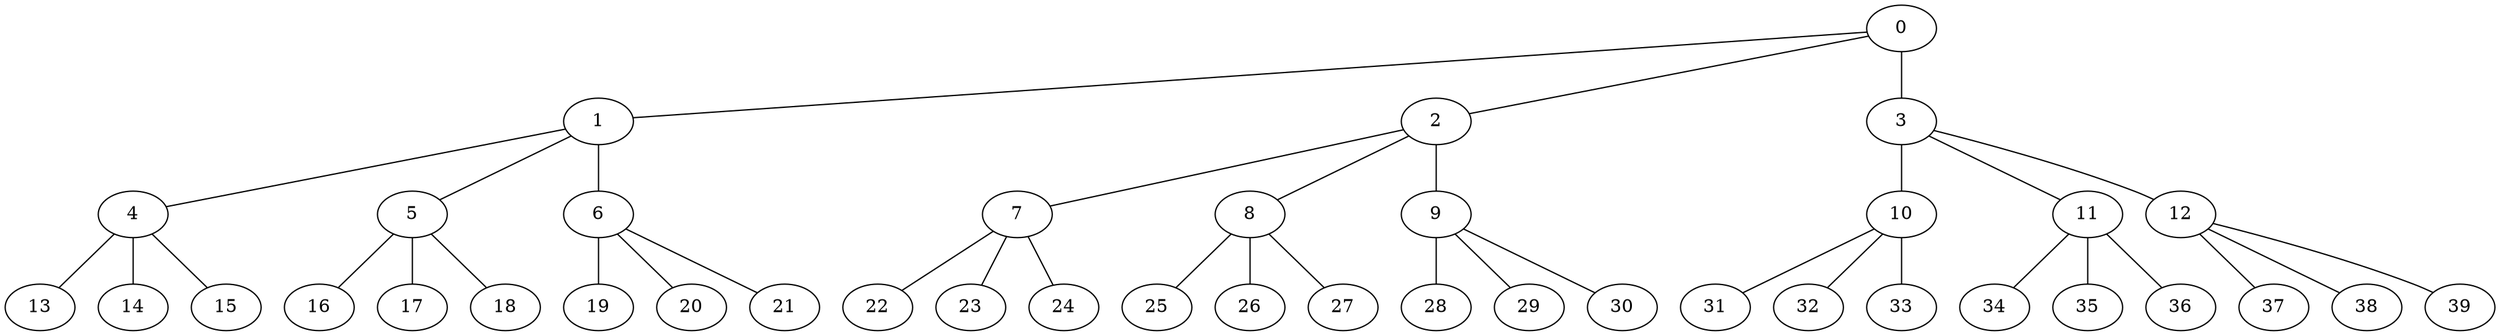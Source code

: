 graph  {
0;
1;
2;
3;
4;
5;
6;
7;
8;
9;
10;
11;
12;
13;
14;
15;
16;
17;
18;
19;
20;
21;
22;
23;
24;
25;
26;
27;
28;
29;
30;
31;
32;
33;
34;
35;
36;
37;
38;
39;
0 -- 1  [key=0, weight="64.78"];
0 -- 2  [key=0, weight="11.33"];
0 -- 3  [key=0, weight="81.74"];
1 -- 4  [key=0, weight="48.38"];
1 -- 5  [key=0, weight="43.7"];
1 -- 6  [key=0, weight="70.35"];
2 -- 7  [key=0, weight="19.84"];
2 -- 8  [key=0, weight="25.24"];
2 -- 9  [key=0, weight="68.47"];
3 -- 10  [key=0, weight="73.14"];
3 -- 11  [key=0, weight="25.97"];
3 -- 12  [key=0, weight="85.45"];
4 -- 13  [key=0, weight="91.94"];
4 -- 14  [key=0, weight="31.74"];
4 -- 15  [key=0, weight="59.19"];
5 -- 16  [key=0, weight="67.29"];
5 -- 17  [key=0, weight="76.17"];
5 -- 18  [key=0, weight="93.46"];
6 -- 19  [key=0, weight="58.06"];
6 -- 20  [key=0, weight="29.76"];
6 -- 21  [key=0, weight="29.83"];
7 -- 22  [key=0, weight="35.7"];
7 -- 23  [key=0, weight="18.27"];
7 -- 24  [key=0, weight="34.92"];
8 -- 25  [key=0, weight="37.47"];
8 -- 26  [key=0, weight="84.3"];
8 -- 27  [key=0, weight="39.07"];
9 -- 28  [key=0, weight="96.88"];
9 -- 29  [key=0, weight="55.24"];
9 -- 30  [key=0, weight="56.65"];
10 -- 31  [key=0, weight="13.57"];
10 -- 32  [key=0, weight="56.21"];
10 -- 33  [key=0, weight="41.97"];
11 -- 34  [key=0, weight="76.03"];
11 -- 35  [key=0, weight="65.07"];
11 -- 36  [key=0, weight="73.52"];
12 -- 37  [key=0, weight="25.09"];
12 -- 38  [key=0, weight="6.84"];
12 -- 39  [key=0, weight="35.55"];
}
